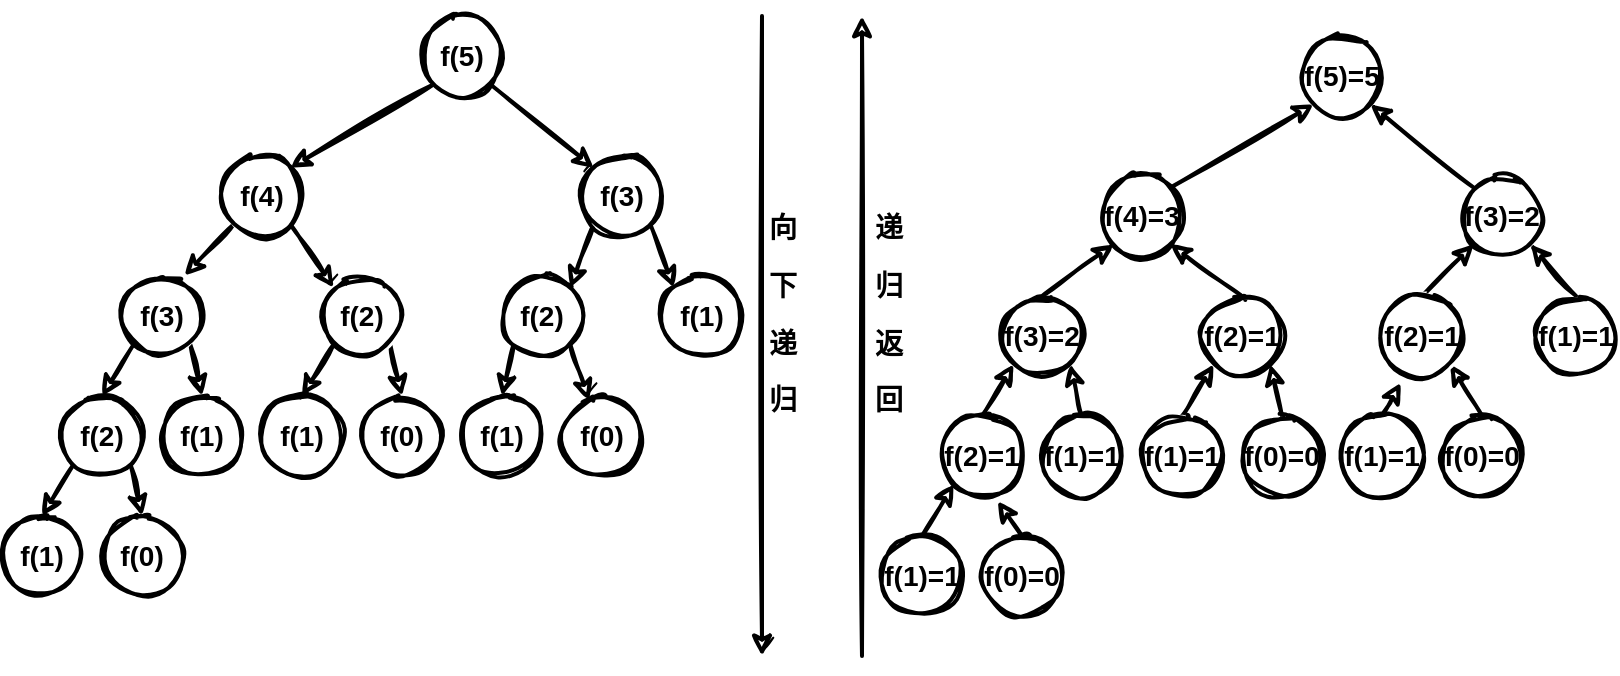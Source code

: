 <mxfile compressed="false" version="15.4.1" type="device">
  <diagram id="_dZ2vSCC3AdTdHDjgmOL" name="Page-1">
    <mxGraphModel dx="1010" dy="599" grid="1" gridSize="10" guides="1" tooltips="1" connect="1" arrows="1" fold="1" page="1" pageScale="1" pageWidth="827" pageHeight="1169" math="0" shadow="0">
      <root>
        <mxCell id="0" />
        <mxCell id="1" parent="0" />
        <mxCell id="ILOy5VJkkeH7OwAHrK8D-45" style="edgeStyle=none;rounded=0;sketch=1;orthogonalLoop=1;jettySize=auto;html=1;exitX=0;exitY=1;exitDx=0;exitDy=0;entryX=1;entryY=0;entryDx=0;entryDy=0;strokeWidth=2;" parent="1" source="ILOy5VJkkeH7OwAHrK8D-26" target="ILOy5VJkkeH7OwAHrK8D-27" edge="1">
          <mxGeometry relative="1" as="geometry" />
        </mxCell>
        <mxCell id="ILOy5VJkkeH7OwAHrK8D-57" style="edgeStyle=none;rounded=0;sketch=1;orthogonalLoop=1;jettySize=auto;html=1;exitX=1;exitY=1;exitDx=0;exitDy=0;entryX=0;entryY=0;entryDx=0;entryDy=0;strokeWidth=2;" parent="1" source="ILOy5VJkkeH7OwAHrK8D-26" target="ILOy5VJkkeH7OwAHrK8D-40" edge="1">
          <mxGeometry relative="1" as="geometry" />
        </mxCell>
        <mxCell id="ILOy5VJkkeH7OwAHrK8D-26" value="&lt;b&gt;&lt;font style=&quot;font-size: 14px&quot;&gt;f(5)&lt;/font&gt;&lt;/b&gt;" style="ellipse;whiteSpace=wrap;html=1;aspect=fixed;sketch=1;strokeWidth=2;" parent="1" vertex="1">
          <mxGeometry x="220" y="210" width="40" height="40" as="geometry" />
        </mxCell>
        <mxCell id="ILOy5VJkkeH7OwAHrK8D-46" style="edgeStyle=none;rounded=0;sketch=1;orthogonalLoop=1;jettySize=auto;html=1;exitX=0;exitY=1;exitDx=0;exitDy=0;entryX=0.78;entryY=-0.005;entryDx=0;entryDy=0;entryPerimeter=0;strokeWidth=2;" parent="1" source="ILOy5VJkkeH7OwAHrK8D-27" target="ILOy5VJkkeH7OwAHrK8D-29" edge="1">
          <mxGeometry relative="1" as="geometry" />
        </mxCell>
        <mxCell id="ILOy5VJkkeH7OwAHrK8D-47" style="edgeStyle=none;rounded=0;sketch=1;orthogonalLoop=1;jettySize=auto;html=1;exitX=1;exitY=1;exitDx=0;exitDy=0;entryX=0;entryY=0;entryDx=0;entryDy=0;strokeWidth=2;" parent="1" source="ILOy5VJkkeH7OwAHrK8D-27" target="ILOy5VJkkeH7OwAHrK8D-28" edge="1">
          <mxGeometry relative="1" as="geometry" />
        </mxCell>
        <mxCell id="ILOy5VJkkeH7OwAHrK8D-27" value="&lt;b&gt;&lt;font style=&quot;font-size: 14px&quot;&gt;f(4)&lt;/font&gt;&lt;/b&gt;" style="ellipse;whiteSpace=wrap;html=1;aspect=fixed;sketch=1;strokeWidth=2;" parent="1" vertex="1">
          <mxGeometry x="120" y="280" width="40" height="40" as="geometry" />
        </mxCell>
        <mxCell id="ILOy5VJkkeH7OwAHrK8D-48" style="edgeStyle=none;rounded=0;sketch=1;orthogonalLoop=1;jettySize=auto;html=1;exitX=1;exitY=1;exitDx=0;exitDy=0;entryX=0.5;entryY=0;entryDx=0;entryDy=0;strokeWidth=2;" parent="1" source="ILOy5VJkkeH7OwAHrK8D-28" target="ILOy5VJkkeH7OwAHrK8D-31" edge="1">
          <mxGeometry relative="1" as="geometry" />
        </mxCell>
        <mxCell id="ILOy5VJkkeH7OwAHrK8D-49" style="edgeStyle=none;rounded=0;sketch=1;orthogonalLoop=1;jettySize=auto;html=1;exitX=0;exitY=1;exitDx=0;exitDy=0;entryX=0.5;entryY=0;entryDx=0;entryDy=0;strokeWidth=2;" parent="1" source="ILOy5VJkkeH7OwAHrK8D-28" target="ILOy5VJkkeH7OwAHrK8D-30" edge="1">
          <mxGeometry relative="1" as="geometry" />
        </mxCell>
        <mxCell id="ILOy5VJkkeH7OwAHrK8D-28" value="&lt;b&gt;&lt;font style=&quot;font-size: 14px&quot;&gt;f(2)&lt;/font&gt;&lt;/b&gt;" style="ellipse;whiteSpace=wrap;html=1;aspect=fixed;sketch=1;strokeWidth=2;" parent="1" vertex="1">
          <mxGeometry x="170" y="340" width="40" height="40" as="geometry" />
        </mxCell>
        <mxCell id="ILOy5VJkkeH7OwAHrK8D-44" style="rounded=0;sketch=1;orthogonalLoop=1;jettySize=auto;html=1;exitX=0;exitY=1;exitDx=0;exitDy=0;entryX=0.5;entryY=0;entryDx=0;entryDy=0;strokeWidth=2;" parent="1" source="ILOy5VJkkeH7OwAHrK8D-29" target="ILOy5VJkkeH7OwAHrK8D-33" edge="1">
          <mxGeometry relative="1" as="geometry" />
        </mxCell>
        <mxCell id="ILOy5VJkkeH7OwAHrK8D-50" style="edgeStyle=none;rounded=0;sketch=1;orthogonalLoop=1;jettySize=auto;html=1;exitX=1;exitY=1;exitDx=0;exitDy=0;entryX=0.5;entryY=0;entryDx=0;entryDy=0;strokeWidth=2;" parent="1" source="ILOy5VJkkeH7OwAHrK8D-29" target="ILOy5VJkkeH7OwAHrK8D-34" edge="1">
          <mxGeometry relative="1" as="geometry" />
        </mxCell>
        <mxCell id="ILOy5VJkkeH7OwAHrK8D-29" value="&lt;font style=&quot;font-size: 14px&quot;&gt;&lt;b&gt;f(3)&lt;/b&gt;&lt;/font&gt;" style="ellipse;whiteSpace=wrap;html=1;aspect=fixed;sketch=1;strokeWidth=2;" parent="1" vertex="1">
          <mxGeometry x="70" y="340" width="40" height="40" as="geometry" />
        </mxCell>
        <mxCell id="ILOy5VJkkeH7OwAHrK8D-30" value="&lt;b&gt;&lt;font style=&quot;font-size: 14px&quot;&gt;f(1)&lt;/font&gt;&lt;/b&gt;" style="ellipse;whiteSpace=wrap;html=1;aspect=fixed;sketch=1;strokeWidth=2;" parent="1" vertex="1">
          <mxGeometry x="140" y="400" width="40" height="40" as="geometry" />
        </mxCell>
        <mxCell id="ILOy5VJkkeH7OwAHrK8D-31" value="&lt;font style=&quot;font-size: 14px&quot;&gt;&lt;b&gt;f(0)&lt;/b&gt;&lt;/font&gt;" style="ellipse;whiteSpace=wrap;html=1;aspect=fixed;sketch=1;strokeWidth=2;" parent="1" vertex="1">
          <mxGeometry x="190" y="400" width="40" height="40" as="geometry" />
        </mxCell>
        <mxCell id="ILOy5VJkkeH7OwAHrK8D-32" value="&lt;font style=&quot;font-size: 14px&quot;&gt;&lt;b&gt;f(0)&lt;/b&gt;&lt;/font&gt;" style="ellipse;whiteSpace=wrap;html=1;aspect=fixed;sketch=1;strokeWidth=2;" parent="1" vertex="1">
          <mxGeometry x="290" y="400" width="40" height="40" as="geometry" />
        </mxCell>
        <mxCell id="ILOy5VJkkeH7OwAHrK8D-66" style="edgeStyle=none;rounded=0;sketch=1;orthogonalLoop=1;jettySize=auto;html=1;exitX=0;exitY=1;exitDx=0;exitDy=0;entryX=0.5;entryY=0;entryDx=0;entryDy=0;strokeWidth=2;" parent="1" source="ILOy5VJkkeH7OwAHrK8D-33" target="ILOy5VJkkeH7OwAHrK8D-64" edge="1">
          <mxGeometry relative="1" as="geometry" />
        </mxCell>
        <mxCell id="ILOy5VJkkeH7OwAHrK8D-67" style="edgeStyle=none;rounded=0;sketch=1;orthogonalLoop=1;jettySize=auto;html=1;exitX=1;exitY=1;exitDx=0;exitDy=0;entryX=0.5;entryY=0;entryDx=0;entryDy=0;strokeWidth=2;" parent="1" source="ILOy5VJkkeH7OwAHrK8D-33" target="ILOy5VJkkeH7OwAHrK8D-65" edge="1">
          <mxGeometry relative="1" as="geometry" />
        </mxCell>
        <mxCell id="ILOy5VJkkeH7OwAHrK8D-33" value="&lt;font style=&quot;font-size: 14px&quot;&gt;&lt;b&gt;f(2)&lt;/b&gt;&lt;/font&gt;" style="ellipse;whiteSpace=wrap;html=1;aspect=fixed;sketch=1;strokeWidth=2;" parent="1" vertex="1">
          <mxGeometry x="40" y="400" width="40" height="40" as="geometry" />
        </mxCell>
        <mxCell id="ILOy5VJkkeH7OwAHrK8D-34" value="&lt;b&gt;&lt;font style=&quot;font-size: 14px&quot;&gt;f(1)&lt;/font&gt;&lt;/b&gt;" style="ellipse;whiteSpace=wrap;html=1;aspect=fixed;sketch=1;strokeWidth=2;" parent="1" vertex="1">
          <mxGeometry x="90" y="400" width="40" height="40" as="geometry" />
        </mxCell>
        <mxCell id="ILOy5VJkkeH7OwAHrK8D-35" value="&lt;font style=&quot;font-size: 14px&quot;&gt;&lt;b&gt;f(1)&lt;/b&gt;&lt;/font&gt;" style="ellipse;whiteSpace=wrap;html=1;aspect=fixed;sketch=1;strokeWidth=2;" parent="1" vertex="1">
          <mxGeometry x="240" y="400" width="40" height="40" as="geometry" />
        </mxCell>
        <mxCell id="ILOy5VJkkeH7OwAHrK8D-51" style="edgeStyle=none;rounded=0;sketch=1;orthogonalLoop=1;jettySize=auto;html=1;exitX=0;exitY=1;exitDx=0;exitDy=0;entryX=0.5;entryY=0;entryDx=0;entryDy=0;strokeWidth=2;" parent="1" source="ILOy5VJkkeH7OwAHrK8D-36" target="ILOy5VJkkeH7OwAHrK8D-35" edge="1">
          <mxGeometry relative="1" as="geometry" />
        </mxCell>
        <mxCell id="ILOy5VJkkeH7OwAHrK8D-52" style="edgeStyle=none;rounded=0;sketch=1;orthogonalLoop=1;jettySize=auto;html=1;exitX=1;exitY=1;exitDx=0;exitDy=0;entryX=0.34;entryY=0.055;entryDx=0;entryDy=0;entryPerimeter=0;strokeWidth=2;" parent="1" source="ILOy5VJkkeH7OwAHrK8D-36" target="ILOy5VJkkeH7OwAHrK8D-32" edge="1">
          <mxGeometry relative="1" as="geometry" />
        </mxCell>
        <mxCell id="ILOy5VJkkeH7OwAHrK8D-36" value="&lt;b&gt;&lt;font style=&quot;font-size: 14px&quot;&gt;f(2)&lt;/font&gt;&lt;/b&gt;" style="ellipse;whiteSpace=wrap;html=1;aspect=fixed;sketch=1;strokeWidth=2;" parent="1" vertex="1">
          <mxGeometry x="260" y="340" width="40" height="40" as="geometry" />
        </mxCell>
        <mxCell id="ILOy5VJkkeH7OwAHrK8D-39" value="&lt;font style=&quot;font-size: 14px&quot;&gt;&lt;b&gt;f(1)&lt;/b&gt;&lt;/font&gt;" style="ellipse;whiteSpace=wrap;html=1;aspect=fixed;sketch=1;strokeWidth=2;" parent="1" vertex="1">
          <mxGeometry x="340" y="340" width="40" height="40" as="geometry" />
        </mxCell>
        <mxCell id="ILOy5VJkkeH7OwAHrK8D-53" style="edgeStyle=none;rounded=0;sketch=1;orthogonalLoop=1;jettySize=auto;html=1;exitX=0;exitY=1;exitDx=0;exitDy=0;entryX=1;entryY=0;entryDx=0;entryDy=0;strokeWidth=2;" parent="1" source="ILOy5VJkkeH7OwAHrK8D-40" target="ILOy5VJkkeH7OwAHrK8D-36" edge="1">
          <mxGeometry relative="1" as="geometry" />
        </mxCell>
        <mxCell id="ILOy5VJkkeH7OwAHrK8D-54" style="edgeStyle=none;rounded=0;sketch=1;orthogonalLoop=1;jettySize=auto;html=1;exitX=1;exitY=1;exitDx=0;exitDy=0;entryX=0;entryY=0;entryDx=0;entryDy=0;strokeWidth=2;" parent="1" source="ILOy5VJkkeH7OwAHrK8D-40" target="ILOy5VJkkeH7OwAHrK8D-39" edge="1">
          <mxGeometry relative="1" as="geometry" />
        </mxCell>
        <mxCell id="ILOy5VJkkeH7OwAHrK8D-40" value="&lt;font style=&quot;font-size: 14px&quot;&gt;&lt;b&gt;f(3)&lt;/b&gt;&lt;/font&gt;" style="ellipse;whiteSpace=wrap;html=1;aspect=fixed;sketch=1;strokeWidth=2;" parent="1" vertex="1">
          <mxGeometry x="300" y="280" width="40" height="40" as="geometry" />
        </mxCell>
        <mxCell id="ILOy5VJkkeH7OwAHrK8D-64" value="&lt;b&gt;&lt;font style=&quot;font-size: 14px&quot;&gt;f(1)&lt;/font&gt;&lt;/b&gt;" style="ellipse;whiteSpace=wrap;html=1;aspect=fixed;sketch=1;strokeWidth=2;" parent="1" vertex="1">
          <mxGeometry x="10" y="460" width="40" height="40" as="geometry" />
        </mxCell>
        <mxCell id="ILOy5VJkkeH7OwAHrK8D-65" value="&lt;font style=&quot;font-size: 14px&quot;&gt;&lt;b&gt;f(0)&lt;/b&gt;&lt;/font&gt;" style="ellipse;whiteSpace=wrap;html=1;aspect=fixed;sketch=1;strokeWidth=2;" parent="1" vertex="1">
          <mxGeometry x="60" y="460" width="40" height="40" as="geometry" />
        </mxCell>
        <mxCell id="ILOy5VJkkeH7OwAHrK8D-68" value="" style="endArrow=classic;html=1;strokeWidth=2;sketch=1;" parent="1" edge="1">
          <mxGeometry width="50" height="50" relative="1" as="geometry">
            <mxPoint x="390" y="210" as="sourcePoint" />
            <mxPoint x="390" y="530" as="targetPoint" />
          </mxGeometry>
        </mxCell>
        <mxCell id="ILOy5VJkkeH7OwAHrK8D-69" value="" style="endArrow=classic;html=1;strokeWidth=2;sketch=1;" parent="1" edge="1">
          <mxGeometry width="50" height="50" relative="1" as="geometry">
            <mxPoint x="440" y="530" as="sourcePoint" />
            <mxPoint x="440" y="210" as="targetPoint" />
          </mxGeometry>
        </mxCell>
        <mxCell id="ILOy5VJkkeH7OwAHrK8D-72" value="&lt;b&gt;&lt;font style=&quot;font-size: 14px&quot;&gt;f(5)=5&lt;/font&gt;&lt;/b&gt;" style="ellipse;whiteSpace=wrap;html=1;aspect=fixed;sketch=1;strokeWidth=2;" parent="1" vertex="1">
          <mxGeometry x="660" y="220" width="40" height="40" as="geometry" />
        </mxCell>
        <mxCell id="ILOy5VJkkeH7OwAHrK8D-103" style="edgeStyle=none;rounded=0;sketch=1;orthogonalLoop=1;jettySize=auto;html=1;exitX=1;exitY=0;exitDx=0;exitDy=0;entryX=0;entryY=1;entryDx=0;entryDy=0;strokeWidth=2;" parent="1" source="ILOy5VJkkeH7OwAHrK8D-75" target="ILOy5VJkkeH7OwAHrK8D-72" edge="1">
          <mxGeometry relative="1" as="geometry" />
        </mxCell>
        <mxCell id="ILOy5VJkkeH7OwAHrK8D-75" value="&lt;b&gt;&lt;font style=&quot;font-size: 14px&quot;&gt;f(4)=3&lt;/font&gt;&lt;/b&gt;" style="ellipse;whiteSpace=wrap;html=1;aspect=fixed;sketch=1;strokeWidth=2;" parent="1" vertex="1">
          <mxGeometry x="560" y="290" width="40" height="40" as="geometry" />
        </mxCell>
        <mxCell id="ILOy5VJkkeH7OwAHrK8D-104" style="edgeStyle=none;rounded=0;sketch=1;orthogonalLoop=1;jettySize=auto;html=1;exitX=0.5;exitY=0;exitDx=0;exitDy=0;entryX=1;entryY=1;entryDx=0;entryDy=0;strokeWidth=2;" parent="1" source="ILOy5VJkkeH7OwAHrK8D-78" target="ILOy5VJkkeH7OwAHrK8D-75" edge="1">
          <mxGeometry relative="1" as="geometry" />
        </mxCell>
        <mxCell id="ILOy5VJkkeH7OwAHrK8D-78" value="&lt;b&gt;&lt;font style=&quot;font-size: 14px&quot;&gt;f(2)=1&lt;/font&gt;&lt;/b&gt;" style="ellipse;whiteSpace=wrap;html=1;aspect=fixed;sketch=1;strokeWidth=2;" parent="1" vertex="1">
          <mxGeometry x="610" y="350" width="40" height="40" as="geometry" />
        </mxCell>
        <mxCell id="ILOy5VJkkeH7OwAHrK8D-102" style="edgeStyle=none;rounded=0;sketch=1;orthogonalLoop=1;jettySize=auto;html=1;exitX=0.5;exitY=0;exitDx=0;exitDy=0;entryX=0;entryY=1;entryDx=0;entryDy=0;strokeWidth=2;" parent="1" source="ILOy5VJkkeH7OwAHrK8D-81" target="ILOy5VJkkeH7OwAHrK8D-75" edge="1">
          <mxGeometry relative="1" as="geometry" />
        </mxCell>
        <mxCell id="ILOy5VJkkeH7OwAHrK8D-81" value="&lt;font style=&quot;font-size: 14px&quot;&gt;&lt;b&gt;f(3)=2&lt;/b&gt;&lt;/font&gt;" style="ellipse;whiteSpace=wrap;html=1;aspect=fixed;sketch=1;strokeWidth=2;" parent="1" vertex="1">
          <mxGeometry x="510" y="350" width="40" height="40" as="geometry" />
        </mxCell>
        <mxCell id="ILOy5VJkkeH7OwAHrK8D-106" style="edgeStyle=none;rounded=0;sketch=1;orthogonalLoop=1;jettySize=auto;html=1;exitX=0.5;exitY=0;exitDx=0;exitDy=0;entryX=0;entryY=1;entryDx=0;entryDy=0;strokeWidth=2;" parent="1" source="ILOy5VJkkeH7OwAHrK8D-82" target="ILOy5VJkkeH7OwAHrK8D-78" edge="1">
          <mxGeometry relative="1" as="geometry" />
        </mxCell>
        <mxCell id="ILOy5VJkkeH7OwAHrK8D-82" value="&lt;b&gt;&lt;font style=&quot;font-size: 14px&quot;&gt;f(1)=1&lt;/font&gt;&lt;/b&gt;" style="ellipse;whiteSpace=wrap;html=1;aspect=fixed;sketch=1;strokeWidth=2;" parent="1" vertex="1">
          <mxGeometry x="580" y="410" width="40" height="40" as="geometry" />
        </mxCell>
        <mxCell id="ILOy5VJkkeH7OwAHrK8D-107" style="edgeStyle=none;rounded=0;sketch=1;orthogonalLoop=1;jettySize=auto;html=1;exitX=0.5;exitY=0;exitDx=0;exitDy=0;entryX=1;entryY=1;entryDx=0;entryDy=0;strokeWidth=2;" parent="1" source="ILOy5VJkkeH7OwAHrK8D-83" target="ILOy5VJkkeH7OwAHrK8D-78" edge="1">
          <mxGeometry relative="1" as="geometry" />
        </mxCell>
        <mxCell id="ILOy5VJkkeH7OwAHrK8D-83" value="&lt;font style=&quot;font-size: 14px&quot;&gt;&lt;b&gt;f(0)=0&lt;/b&gt;&lt;/font&gt;" style="ellipse;whiteSpace=wrap;html=1;aspect=fixed;sketch=1;strokeWidth=2;" parent="1" vertex="1">
          <mxGeometry x="630" y="410" width="40" height="40" as="geometry" />
        </mxCell>
        <mxCell id="ILOy5VJkkeH7OwAHrK8D-109" style="edgeStyle=none;rounded=0;sketch=1;orthogonalLoop=1;jettySize=auto;html=1;exitX=0.5;exitY=0;exitDx=0;exitDy=0;entryX=1;entryY=1;entryDx=0;entryDy=0;strokeWidth=2;" parent="1" source="ILOy5VJkkeH7OwAHrK8D-84" target="ILOy5VJkkeH7OwAHrK8D-92" edge="1">
          <mxGeometry relative="1" as="geometry" />
        </mxCell>
        <mxCell id="ILOy5VJkkeH7OwAHrK8D-84" value="&lt;font style=&quot;font-size: 14px&quot;&gt;&lt;b&gt;f(0)=0&lt;/b&gt;&lt;/font&gt;" style="ellipse;whiteSpace=wrap;html=1;aspect=fixed;sketch=1;strokeWidth=2;" parent="1" vertex="1">
          <mxGeometry x="730" y="410" width="40" height="40" as="geometry" />
        </mxCell>
        <mxCell id="ILOy5VJkkeH7OwAHrK8D-101" style="edgeStyle=none;rounded=0;sketch=1;orthogonalLoop=1;jettySize=auto;html=1;exitX=0.5;exitY=0;exitDx=0;exitDy=0;entryX=0;entryY=1;entryDx=0;entryDy=0;strokeWidth=2;" parent="1" source="ILOy5VJkkeH7OwAHrK8D-87" target="ILOy5VJkkeH7OwAHrK8D-81" edge="1">
          <mxGeometry relative="1" as="geometry" />
        </mxCell>
        <mxCell id="ILOy5VJkkeH7OwAHrK8D-87" value="&lt;font style=&quot;font-size: 14px&quot;&gt;&lt;b&gt;f(2)=1&lt;/b&gt;&lt;/font&gt;" style="ellipse;whiteSpace=wrap;html=1;aspect=fixed;sketch=1;strokeWidth=2;" parent="1" vertex="1">
          <mxGeometry x="480" y="410" width="40" height="40" as="geometry" />
        </mxCell>
        <mxCell id="ILOy5VJkkeH7OwAHrK8D-105" style="edgeStyle=none;rounded=0;sketch=1;orthogonalLoop=1;jettySize=auto;html=1;exitX=0.5;exitY=0;exitDx=0;exitDy=0;entryX=1;entryY=1;entryDx=0;entryDy=0;strokeWidth=2;" parent="1" source="ILOy5VJkkeH7OwAHrK8D-88" target="ILOy5VJkkeH7OwAHrK8D-81" edge="1">
          <mxGeometry relative="1" as="geometry" />
        </mxCell>
        <mxCell id="ILOy5VJkkeH7OwAHrK8D-88" value="&lt;b&gt;&lt;font style=&quot;font-size: 14px&quot;&gt;f(1)=1&lt;/font&gt;&lt;/b&gt;" style="ellipse;whiteSpace=wrap;html=1;aspect=fixed;sketch=1;strokeWidth=2;" parent="1" vertex="1">
          <mxGeometry x="530" y="410" width="40" height="40" as="geometry" />
        </mxCell>
        <mxCell id="ILOy5VJkkeH7OwAHrK8D-108" style="edgeStyle=none;rounded=0;sketch=1;orthogonalLoop=1;jettySize=auto;html=1;exitX=0.5;exitY=0;exitDx=0;exitDy=0;entryX=0.235;entryY=1.085;entryDx=0;entryDy=0;entryPerimeter=0;strokeWidth=2;" parent="1" source="ILOy5VJkkeH7OwAHrK8D-89" target="ILOy5VJkkeH7OwAHrK8D-92" edge="1">
          <mxGeometry relative="1" as="geometry" />
        </mxCell>
        <mxCell id="ILOy5VJkkeH7OwAHrK8D-89" value="&lt;font style=&quot;font-size: 14px&quot;&gt;&lt;b&gt;f(1)=1&lt;/b&gt;&lt;/font&gt;" style="ellipse;whiteSpace=wrap;html=1;aspect=fixed;sketch=1;strokeWidth=2;" parent="1" vertex="1">
          <mxGeometry x="680" y="410" width="40" height="40" as="geometry" />
        </mxCell>
        <mxCell id="ILOy5VJkkeH7OwAHrK8D-110" style="edgeStyle=none;rounded=0;sketch=1;orthogonalLoop=1;jettySize=auto;html=1;exitX=0.5;exitY=0;exitDx=0;exitDy=0;entryX=0;entryY=1;entryDx=0;entryDy=0;strokeWidth=2;" parent="1" source="ILOy5VJkkeH7OwAHrK8D-92" target="ILOy5VJkkeH7OwAHrK8D-96" edge="1">
          <mxGeometry relative="1" as="geometry" />
        </mxCell>
        <mxCell id="ILOy5VJkkeH7OwAHrK8D-92" value="&lt;b&gt;&lt;font style=&quot;font-size: 14px&quot;&gt;f(2)=1&lt;/font&gt;&lt;/b&gt;" style="ellipse;whiteSpace=wrap;html=1;aspect=fixed;sketch=1;strokeWidth=2;" parent="1" vertex="1">
          <mxGeometry x="700" y="350" width="40" height="40" as="geometry" />
        </mxCell>
        <mxCell id="ILOy5VJkkeH7OwAHrK8D-111" style="edgeStyle=none;rounded=0;sketch=1;orthogonalLoop=1;jettySize=auto;html=1;exitX=0.5;exitY=0;exitDx=0;exitDy=0;entryX=1;entryY=1;entryDx=0;entryDy=0;strokeWidth=2;" parent="1" source="ILOy5VJkkeH7OwAHrK8D-93" target="ILOy5VJkkeH7OwAHrK8D-96" edge="1">
          <mxGeometry relative="1" as="geometry" />
        </mxCell>
        <mxCell id="ILOy5VJkkeH7OwAHrK8D-93" value="&lt;font style=&quot;font-size: 14px&quot;&gt;&lt;b&gt;f(1)=1&lt;/b&gt;&lt;/font&gt;" style="ellipse;whiteSpace=wrap;html=1;aspect=fixed;sketch=1;strokeWidth=2;" parent="1" vertex="1">
          <mxGeometry x="777" y="350" width="40" height="40" as="geometry" />
        </mxCell>
        <mxCell id="ILOy5VJkkeH7OwAHrK8D-112" style="edgeStyle=none;rounded=0;sketch=1;orthogonalLoop=1;jettySize=auto;html=1;exitX=0;exitY=0;exitDx=0;exitDy=0;entryX=1;entryY=1;entryDx=0;entryDy=0;strokeWidth=2;" parent="1" source="ILOy5VJkkeH7OwAHrK8D-96" target="ILOy5VJkkeH7OwAHrK8D-72" edge="1">
          <mxGeometry relative="1" as="geometry" />
        </mxCell>
        <mxCell id="ILOy5VJkkeH7OwAHrK8D-96" value="&lt;font style=&quot;font-size: 14px&quot;&gt;&lt;b&gt;f(3)=2&lt;/b&gt;&lt;/font&gt;" style="ellipse;whiteSpace=wrap;html=1;aspect=fixed;sketch=1;strokeWidth=2;" parent="1" vertex="1">
          <mxGeometry x="740" y="290" width="40" height="40" as="geometry" />
        </mxCell>
        <mxCell id="ILOy5VJkkeH7OwAHrK8D-99" style="edgeStyle=none;rounded=0;sketch=1;orthogonalLoop=1;jettySize=auto;html=1;exitX=0.5;exitY=0;exitDx=0;exitDy=0;entryX=0;entryY=1;entryDx=0;entryDy=0;strokeWidth=2;" parent="1" source="ILOy5VJkkeH7OwAHrK8D-97" target="ILOy5VJkkeH7OwAHrK8D-87" edge="1">
          <mxGeometry relative="1" as="geometry" />
        </mxCell>
        <mxCell id="ILOy5VJkkeH7OwAHrK8D-97" value="&lt;b&gt;&lt;font style=&quot;font-size: 14px&quot;&gt;f(1)=1&lt;/font&gt;&lt;/b&gt;" style="ellipse;whiteSpace=wrap;html=1;aspect=fixed;sketch=1;strokeWidth=2;" parent="1" vertex="1">
          <mxGeometry x="450" y="470" width="40" height="40" as="geometry" />
        </mxCell>
        <mxCell id="ILOy5VJkkeH7OwAHrK8D-100" style="edgeStyle=none;rounded=0;sketch=1;orthogonalLoop=1;jettySize=auto;html=1;exitX=0.5;exitY=0;exitDx=0;exitDy=0;entryX=0.695;entryY=1.065;entryDx=0;entryDy=0;entryPerimeter=0;strokeWidth=2;" parent="1" source="ILOy5VJkkeH7OwAHrK8D-98" target="ILOy5VJkkeH7OwAHrK8D-87" edge="1">
          <mxGeometry relative="1" as="geometry" />
        </mxCell>
        <mxCell id="ILOy5VJkkeH7OwAHrK8D-98" value="&lt;font style=&quot;font-size: 14px&quot;&gt;&lt;b&gt;f(0)=0&lt;/b&gt;&lt;/font&gt;" style="ellipse;whiteSpace=wrap;html=1;aspect=fixed;sketch=1;strokeWidth=2;" parent="1" vertex="1">
          <mxGeometry x="500" y="470" width="40" height="40" as="geometry" />
        </mxCell>
        <mxCell id="ILOy5VJkkeH7OwAHrK8D-113" value="&lt;font style=&quot;font-size: 14px&quot;&gt;向&lt;br&gt;下&lt;br&gt;递&lt;br&gt;归&lt;/font&gt;" style="text;strokeColor=none;fillColor=none;html=1;fontSize=24;fontStyle=1;verticalAlign=middle;align=center;sketch=1;" parent="1" vertex="1">
          <mxGeometry x="350" y="336" width="100" height="40" as="geometry" />
        </mxCell>
        <mxCell id="ILOy5VJkkeH7OwAHrK8D-116" value="&lt;font style=&quot;font-size: 14px&quot;&gt;递&lt;br&gt;归&lt;br&gt;返&lt;br&gt;回&lt;br&gt;&lt;/font&gt;" style="text;strokeColor=none;fillColor=none;html=1;fontSize=24;fontStyle=1;verticalAlign=middle;align=center;sketch=1;" parent="1" vertex="1">
          <mxGeometry x="403" y="336" width="100" height="40" as="geometry" />
        </mxCell>
      </root>
    </mxGraphModel>
  </diagram>
</mxfile>
